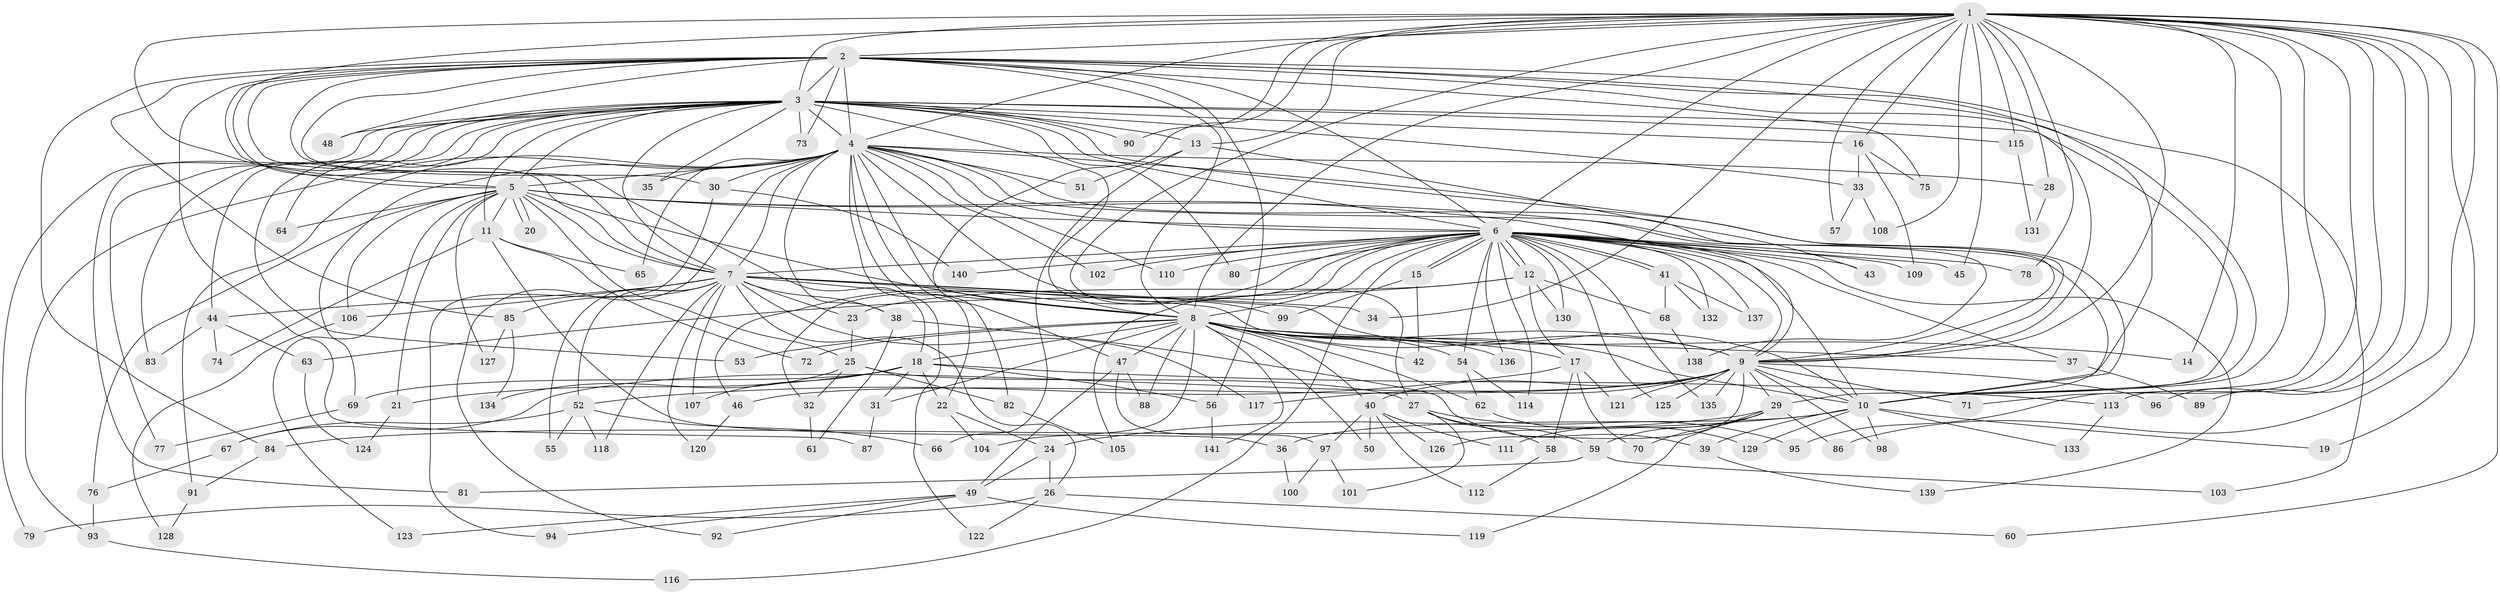 // Generated by graph-tools (version 1.1) at 2025/49/03/09/25 03:49:34]
// undirected, 141 vertices, 307 edges
graph export_dot {
graph [start="1"]
  node [color=gray90,style=filled];
  1;
  2;
  3;
  4;
  5;
  6;
  7;
  8;
  9;
  10;
  11;
  12;
  13;
  14;
  15;
  16;
  17;
  18;
  19;
  20;
  21;
  22;
  23;
  24;
  25;
  26;
  27;
  28;
  29;
  30;
  31;
  32;
  33;
  34;
  35;
  36;
  37;
  38;
  39;
  40;
  41;
  42;
  43;
  44;
  45;
  46;
  47;
  48;
  49;
  50;
  51;
  52;
  53;
  54;
  55;
  56;
  57;
  58;
  59;
  60;
  61;
  62;
  63;
  64;
  65;
  66;
  67;
  68;
  69;
  70;
  71;
  72;
  73;
  74;
  75;
  76;
  77;
  78;
  79;
  80;
  81;
  82;
  83;
  84;
  85;
  86;
  87;
  88;
  89;
  90;
  91;
  92;
  93;
  94;
  95;
  96;
  97;
  98;
  99;
  100;
  101;
  102;
  103;
  104;
  105;
  106;
  107;
  108;
  109;
  110;
  111;
  112;
  113;
  114;
  115;
  116;
  117;
  118;
  119;
  120;
  121;
  122;
  123;
  124;
  125;
  126;
  127;
  128;
  129;
  130;
  131;
  132;
  133;
  134;
  135;
  136;
  137;
  138;
  139;
  140;
  141;
  1 -- 2;
  1 -- 3;
  1 -- 4;
  1 -- 5;
  1 -- 6;
  1 -- 7;
  1 -- 8;
  1 -- 9;
  1 -- 10;
  1 -- 13;
  1 -- 14;
  1 -- 16;
  1 -- 19;
  1 -- 27;
  1 -- 28;
  1 -- 34;
  1 -- 45;
  1 -- 57;
  1 -- 60;
  1 -- 71;
  1 -- 78;
  1 -- 82;
  1 -- 86;
  1 -- 89;
  1 -- 90;
  1 -- 95;
  1 -- 96;
  1 -- 108;
  1 -- 113;
  1 -- 115;
  2 -- 3;
  2 -- 4;
  2 -- 5;
  2 -- 6;
  2 -- 7;
  2 -- 8;
  2 -- 9;
  2 -- 10;
  2 -- 18;
  2 -- 29;
  2 -- 30;
  2 -- 48;
  2 -- 56;
  2 -- 73;
  2 -- 75;
  2 -- 84;
  2 -- 85;
  2 -- 87;
  2 -- 103;
  3 -- 4;
  3 -- 5;
  3 -- 6;
  3 -- 7;
  3 -- 8;
  3 -- 9;
  3 -- 10;
  3 -- 11;
  3 -- 13;
  3 -- 16;
  3 -- 33;
  3 -- 35;
  3 -- 44;
  3 -- 48;
  3 -- 53;
  3 -- 64;
  3 -- 73;
  3 -- 77;
  3 -- 79;
  3 -- 80;
  3 -- 81;
  3 -- 83;
  3 -- 90;
  3 -- 115;
  4 -- 5;
  4 -- 6;
  4 -- 7;
  4 -- 8;
  4 -- 9;
  4 -- 10;
  4 -- 22;
  4 -- 28;
  4 -- 30;
  4 -- 35;
  4 -- 38;
  4 -- 47;
  4 -- 51;
  4 -- 65;
  4 -- 69;
  4 -- 91;
  4 -- 92;
  4 -- 93;
  4 -- 99;
  4 -- 102;
  4 -- 110;
  4 -- 122;
  4 -- 138;
  5 -- 6;
  5 -- 7;
  5 -- 8;
  5 -- 9;
  5 -- 10;
  5 -- 11;
  5 -- 20;
  5 -- 20;
  5 -- 21;
  5 -- 25;
  5 -- 64;
  5 -- 76;
  5 -- 106;
  5 -- 123;
  5 -- 127;
  6 -- 7;
  6 -- 8;
  6 -- 9;
  6 -- 10;
  6 -- 12;
  6 -- 12;
  6 -- 15;
  6 -- 15;
  6 -- 32;
  6 -- 37;
  6 -- 41;
  6 -- 41;
  6 -- 43;
  6 -- 45;
  6 -- 46;
  6 -- 54;
  6 -- 78;
  6 -- 80;
  6 -- 102;
  6 -- 105;
  6 -- 109;
  6 -- 110;
  6 -- 114;
  6 -- 116;
  6 -- 125;
  6 -- 130;
  6 -- 132;
  6 -- 135;
  6 -- 136;
  6 -- 137;
  6 -- 139;
  6 -- 140;
  7 -- 8;
  7 -- 9;
  7 -- 10;
  7 -- 23;
  7 -- 26;
  7 -- 34;
  7 -- 38;
  7 -- 44;
  7 -- 52;
  7 -- 55;
  7 -- 85;
  7 -- 106;
  7 -- 107;
  7 -- 117;
  7 -- 118;
  7 -- 120;
  8 -- 9;
  8 -- 10;
  8 -- 14;
  8 -- 17;
  8 -- 18;
  8 -- 31;
  8 -- 37;
  8 -- 40;
  8 -- 42;
  8 -- 47;
  8 -- 50;
  8 -- 53;
  8 -- 54;
  8 -- 62;
  8 -- 72;
  8 -- 88;
  8 -- 104;
  8 -- 136;
  8 -- 141;
  9 -- 10;
  9 -- 29;
  9 -- 40;
  9 -- 46;
  9 -- 67;
  9 -- 71;
  9 -- 96;
  9 -- 98;
  9 -- 117;
  9 -- 121;
  9 -- 125;
  9 -- 126;
  9 -- 135;
  10 -- 19;
  10 -- 24;
  10 -- 36;
  10 -- 39;
  10 -- 98;
  10 -- 129;
  10 -- 133;
  11 -- 36;
  11 -- 65;
  11 -- 72;
  11 -- 74;
  12 -- 17;
  12 -- 23;
  12 -- 63;
  12 -- 68;
  12 -- 130;
  13 -- 43;
  13 -- 51;
  13 -- 66;
  15 -- 42;
  15 -- 99;
  16 -- 33;
  16 -- 75;
  16 -- 109;
  17 -- 52;
  17 -- 58;
  17 -- 70;
  17 -- 121;
  18 -- 21;
  18 -- 22;
  18 -- 31;
  18 -- 56;
  18 -- 69;
  18 -- 107;
  18 -- 113;
  21 -- 124;
  22 -- 24;
  22 -- 104;
  23 -- 25;
  24 -- 26;
  24 -- 49;
  25 -- 27;
  25 -- 32;
  25 -- 82;
  25 -- 134;
  26 -- 60;
  26 -- 79;
  26 -- 122;
  27 -- 58;
  27 -- 59;
  27 -- 95;
  27 -- 101;
  28 -- 131;
  29 -- 59;
  29 -- 70;
  29 -- 84;
  29 -- 86;
  29 -- 111;
  29 -- 119;
  30 -- 94;
  30 -- 140;
  31 -- 87;
  32 -- 61;
  33 -- 57;
  33 -- 108;
  36 -- 100;
  37 -- 89;
  38 -- 39;
  38 -- 61;
  39 -- 139;
  40 -- 50;
  40 -- 97;
  40 -- 111;
  40 -- 112;
  40 -- 126;
  41 -- 68;
  41 -- 132;
  41 -- 137;
  44 -- 63;
  44 -- 74;
  44 -- 83;
  46 -- 120;
  47 -- 49;
  47 -- 88;
  47 -- 97;
  49 -- 92;
  49 -- 94;
  49 -- 119;
  49 -- 123;
  52 -- 55;
  52 -- 66;
  52 -- 67;
  52 -- 118;
  54 -- 62;
  54 -- 114;
  56 -- 141;
  58 -- 112;
  59 -- 81;
  59 -- 103;
  62 -- 129;
  63 -- 124;
  67 -- 76;
  68 -- 138;
  69 -- 77;
  76 -- 93;
  82 -- 105;
  84 -- 91;
  85 -- 127;
  85 -- 134;
  91 -- 128;
  93 -- 116;
  97 -- 100;
  97 -- 101;
  106 -- 128;
  113 -- 133;
  115 -- 131;
}
